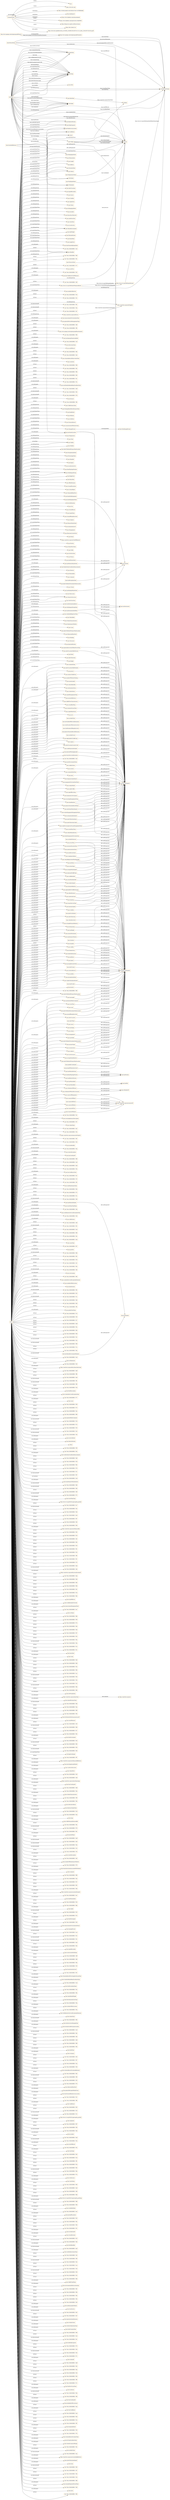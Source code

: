 digraph ar2dtool_diagram { 
rankdir=LR;
size="1501"
node [shape = rectangle, color="orange"]; "base:ParkingSpotState" "base:PlatoonState" "base:Length" "base:Address" "base:DurationValue" "base:Vehicle" "base:AlertCLocation" "base:SpeedPercentile" "base:Source" "base:Visibility" "base:SpeedUnit" "base:Status" "base:ParkingSpotPoint" "base:Accident" "base:HazardousMaterials" "base:AxleFlowValue" "base:StartPoint" "base:Acceleration" "base:VehicleEnvironment" "base:AxleWeight" "base:PlatoonPosition" "base:RoutePoint" "base:LengthUnit" "base:RelativePosition" "base:TrafficStatusValue" "http://www.w3.org/2006/time#TemporalEntity" "base:Identifier" "base:FloatingPointMetreDistanceValue" "base:Role" "base:RoadEntity" "base:Pollution" "base:BrakeCapacity" "base:EndPoint" "base:SituationRecord" "base:ConcentrationOfVehiclesValue" "base:Temperature" "base:Wind" "base:Validity" "base:Mobility" "base:AlertCMethod4PrimaryPointLocation" "base:PrecipitationDetail" "base:PercentageValue" "base:Humidity" "base:Impact" "base:AccelerationUnit" "base:RoadTopologyPosition" "base:MultilingualString" "base:HeightUnit" "base:BasicData" "base:OffsetDistance" "base:TemperatureValue" "base:GroupOfLocations" "base:CriticalObject" "base:VulnerableRoadUser" "base:RoadSideEquipment" "http://www.w3.org/2006/time#Instant" "http://www.opengis.net/ont/geosparql#Feature" "base:AxleSpacing" "base:Size" "base:OverallPeriod" "base:SpeedValue" "base:WindSpeedValue" "base:GroupOfPeopleInvolved" "base:Subjects" "base:RendezvousLocation" "base:PlatoonVehicleState" "base:AutomationLevel" "base:Management" "base:ElectronicControlUnit" "base:Period" "base:Confidence" "https://saref.etsi.org/core/UnitOfMeasure" "base:Position" "base:VehicleFlowValue" "base:Shape" "base:Width" "base:PressureValue" "base:PcuFlowValue" "base:Platoon" "base:DataValue" "https://saref.etsi.org/core/Property" "base:RoadSurfaceConditionMeasurements" "base:Itinerary" "base:PlatoonRole" "base:Comment" "base:AlertCMethod2SecondaryPointLocation" "base:NonManagedCause" "base:UrlLink" "base:ManagedCause" "base:Obstruction" "base:HeaderInformation" "base:DateTimeValue" "base:MultilingualStringValue" "base:VehicleRole" "https://saref.etsi.org/core/Device" "base:VehicleCharacteristics" "base:MaintenanceVehicles" "base:Cause" "base:AlertCMethod2PrimaryPointLocation" "base:ElaboratedDataFault" "http://www.opengis.net/ont/geosparql#Geometry" "base:Heading" "base:Movement" "base:AbsolutePosition" "base:Route" "base:AlertCDirection" "base:DeviceStatus" "base:Height" ; /*classes style*/
	"base:hasParkingVehicleState" -> "base:hasState" [ label = "rdfs:subPropertyOf" ];
	"base:hasDestinationEndPoint" -> "base:hasDestination" [ label = "rdfs:subPropertyOf" ];
	"base:presenceDurationTime" -> "owl:topDataProperty" [ label = "rdfs:subPropertyOf" ];
	"base:presenceDurationTime" -> "owl:topObjectProperty" [ label = "rdfs:subPropertyOf" ];
	"base:management" -> "owl:topObjectProperty" [ label = "rdfs:subPropertyOf" ];
	"base:hasParkingSpotState" -> "base:hasState" [ label = "rdfs:subPropertyOf" ];
	"base:hasWidth" -> "owl:topObjectProperty" [ label = "rdfs:subPropertyOf" ];
	"base:severity" -> "owl:topDataProperty" [ label = "rdfs:subPropertyOf" ];
	"base:commentDateTime" -> "owl:topDataProperty" [ label = "rdfs:subPropertyOf" ];
	"base:alertCMethod2SecondaryPointLocation" -> "owl:topObjectProperty" [ label = "rdfs:subPropertyOf" ];
	"base:entry" -> "owl:topDataProperty" [ label = "rdfs:subPropertyOf" ];
	"base:temporarySpeedLimit" -> "owl:topDataProperty" [ label = "rdfs:subPropertyOf" ];
	"base:equipmentOrSystemFaultType" -> "owl:topDataProperty" [ label = "rdfs:subPropertyOf" ];
	"base:vehicleModel" -> "owl:topDataProperty" [ label = "rdfs:subPropertyOf" ];
	"base:journeyOrigin" -> "owl:topObjectProperty" [ label = "rdfs:subPropertyOf" ];
	"base:alertCPoint" -> "owl:topObjectProperty" [ label = "rdfs:subPropertyOf" ];
	"base:concentration" -> "owl:topObjectProperty" [ label = "rdfs:subPropertyOf" ];
	"base:underTraffic" -> "owl:topDataProperty" [ label = "rdfs:subPropertyOf" ];
	"base:subjects" -> "owl:topObjectProperty" [ label = "rdfs:subPropertyOf" ];
	"base:signedRerouting" -> "owl:topDataProperty" [ label = "rdfs:subPropertyOf" ];
	"base:minimumCarOccupancy" -> "owl:topDataProperty" [ label = "rdfs:subPropertyOf" ];
	"base:hasRoadTopologyPosition" -> "base:hasPosition" [ label = "rdfs:subPropertyOf" ];
	"base:reroutingManagementType" -> "owl:topDataProperty" [ label = "rdfs:subPropertyOf" ];
	"base:distanceHeadway" -> "owl:topDataProperty" [ label = "rdfs:subPropertyOf" ];
	"base:distanceHeadway" -> "owl:topObjectProperty" [ label = "rdfs:subPropertyOf" ];
	"base:hasMovement" -> "owl:topObjectProperty" [ label = "rdfs:subPropertyOf" ];
	"base:hasVehicleRole" -> "base:hasRole" [ label = "rdfs:subPropertyOf" ];
	"base:averageTimeHeadway" -> "owl:topObjectProperty" [ label = "rdfs:subPropertyOf" ];
	"base:genericSituationRecordName" -> "owl:topDataProperty" [ label = "rdfs:subPropertyOf" ];
	"base:timeGap" -> "owl:topDataProperty" [ label = "rdfs:subPropertyOf" ];
	"base:timeGap" -> "owl:topObjectProperty" [ label = "rdfs:subPropertyOf" ];
	"base:alertCMethod2PrimaryPointLocation" -> "owl:topObjectProperty" [ label = "rdfs:subPropertyOf" ];
	"base:visibility" -> "owl:topObjectProperty" [ label = "rdfs:subPropertyOf" ];
	"base:alertCDirection" -> "owl:topObjectProperty" [ label = "rdfs:subPropertyOf" ];
	"base:hasPerceptionState" -> "base:hasState" [ label = "rdfs:subPropertyOf" ];
	"base:winterEquipmentManagementType" -> "owl:topDataProperty" [ label = "rdfs:subPropertyOf" ];
	"base:automaticallyInitiated" -> "owl:topDataProperty" [ label = "rdfs:subPropertyOf" ];
	"base:alertCDirectionSense" -> "owl:topDataProperty" [ label = "rdfs:subPropertyOf" ];
	"base:alertCDirectionCoded" -> "owl:topDataProperty" [ label = "rdfs:subPropertyOf" ];
	"base:roadOrCarriagewayOrLaneManagementType" -> "owl:topDataProperty" [ label = "rdfs:subPropertyOf" ];
	"base:distanceGap" -> "owl:topDataProperty" [ label = "rdfs:subPropertyOf" ];
	"base:distanceGap" -> "owl:topObjectProperty" [ label = "rdfs:subPropertyOf" ];
	"base:overallStartTime" -> "owl:topDataProperty" [ label = "rdfs:subPropertyOf" ];
	"base:vehicleManufacturer" -> "owl:topDataProperty" [ label = "rdfs:subPropertyOf" ];
	"base:averageDistanceHeadway" -> "owl:topObjectProperty" [ label = "rdfs:subPropertyOf" ];
	"base:accidentType" -> "owl:topDataProperty" [ label = "rdfs:subPropertyOf" ];
	"base:faultyEquipmentOrSystemType" -> "owl:topDataProperty" [ label = "rdfs:subPropertyOf" ];
	"base:hasRelativePosition" -> "base:hasPosition" [ label = "rdfs:subPropertyOf" ];
	"base:locationReference" -> "owl:topDataProperty" [ label = "rdfs:subPropertyOf" ];
	"base:locationReference" -> "owl:topObjectProperty" [ label = "rdfs:subPropertyOf" ];
	"base:locationReference" -> "base:pertinentLocation" [ label = "owl:equivalentProperty" ];
	"base:isMemberOfVehicleEnvironment" -> "base:isMemberOf" [ label = "rdfs:subPropertyOf" ];
	"base:lastUpdateOfDeviceInformation" -> "owl:topDataProperty" [ label = "rdfs:subPropertyOf" ];
	"base:operatorActionStatus" -> "owl:topDataProperty" [ label = "rdfs:subPropertyOf" ];
	"base:totalNumberOfVehiclesInvolved" -> "owl:topDataProperty" [ label = "rdfs:subPropertyOf" ];
	"base:hasHeight" -> "owl:topObjectProperty" [ label = "rdfs:subPropertyOf" ];
	"base:totalNumberOfPeopleInvolved" -> "owl:topDataProperty" [ label = "rdfs:subPropertyOf" ];
	"base:consistsOfUser" -> "https://saref.etsi.org/core/consistsOf" [ label = "rdfs:subPropertyOf" ];
	"base:lastDeviceCheck" -> "owl:topDataProperty" [ label = "rdfs:subPropertyOf" ];
	"base:journeyDestination" -> "owl:topObjectProperty" [ label = "rdfs:subPropertyOf" ];
	"base:complianceOption" -> "owl:topDataProperty" [ label = "rdfs:subPropertyOf" ];
	"base:maintenanceVehicles" -> "owl:topObjectProperty" [ label = "rdfs:subPropertyOf" ];
	"base:vehicleRegistrationPlateIdentifier" -> "owl:topDataProperty" [ label = "rdfs:subPropertyOf" ];
	"base:pointByCoordinates" -> "owl:topObjectProperty" [ label = "rdfs:subPropertyOf" ];
	"base:actionOrigin" -> "owl:topDataProperty" [ label = "rdfs:subPropertyOf" ];
	"base:groupOfVehiclesInvolved" -> "owl:topObjectProperty" [ label = "rdfs:subPropertyOf" ];
	"base:humidity" -> "owl:topObjectProperty" [ label = "rdfs:subPropertyOf" ];
	"base:hasPlatoonState" -> "base:hasState" [ label = "rdfs:subPropertyOf" ];
	"base:averageVehicleSpeed" -> "owl:topDataProperty" [ label = "rdfs:subPropertyOf" ];
	"base:abnormalTrafficType" -> "owl:topDataProperty" [ label = "rdfs:subPropertyOf" ];
	"base:consistsOfVehicle" -> "https://saref.etsi.org/core/consistsOf" [ label = "rdfs:subPropertyOf" ];
	"base:confidentiality" -> "owl:topDataProperty" [ label = "rdfs:subPropertyOf" ];
	"base:validity" -> "owl:topObjectProperty" [ label = "rdfs:subPropertyOf" ];
	"base:consistsOfEvent" -> "https://saref.etsi.org/core/consistsOf" [ label = "rdfs:subPropertyOf" ];
	"base:passageDurationTime" -> "owl:topDataProperty" [ label = "rdfs:subPropertyOf" ];
	"base:passageDurationTime" -> "owl:topObjectProperty" [ label = "rdfs:subPropertyOf" ];
	"base:actionPlanIdentifier" -> "owl:topDataProperty" [ label = "rdfs:subPropertyOf" ];
	"base:genericSituationRecordExtension" -> "owl:topDataProperty" [ label = "rdfs:subPropertyOf" ];
	"base:accidentCause" -> "owl:topDataProperty" [ label = "rdfs:subPropertyOf" ];
	"base:relativeSpeed" -> "owl:topDataProperty" [ label = "rdfs:subPropertyOf" ];
	"base:applicableForTrafficDirection" -> "owl:topDataProperty" [ label = "rdfs:subPropertyOf" ];
	"base:pointCoordinates" -> "owl:topObjectProperty" [ label = "rdfs:subPropertyOf" ];
	"base:temperature" -> "owl:topObjectProperty" [ label = "rdfs:subPropertyOf" ];
	"base:vehicleInvolved" -> "owl:topObjectProperty" [ label = "rdfs:subPropertyOf" ];
	"base:roadworksScale" -> "owl:topDataProperty" [ label = "rdfs:subPropertyOf" ];
	"base:headerInformation" -> "owl:topObjectProperty" [ label = "rdfs:subPropertyOf" ];
	"base:pollution" -> "owl:topObjectProperty" [ label = "rdfs:subPropertyOf" ];
	"base:impact" -> "owl:topObjectProperty" [ label = "rdfs:subPropertyOf" ];
	"base:transitServiceType" -> "owl:topDataProperty" [ label = "rdfs:subPropertyOf" ];
	"base:hasDestinationAddress" -> "base:hasDestination" [ label = "rdfs:subPropertyOf" ];
	"base:harmonicSpeed" -> "owl:topDataProperty" [ label = "rdfs:subPropertyOf" ];
	"base:scheduledDepartureTime" -> "owl:topDataProperty" [ label = "rdfs:subPropertyOf" ];
	"base:situationRecord" -> "owl:topObjectProperty" [ label = "rdfs:subPropertyOf" ];
	"base:generalInstructionToRoadUsersType" -> "owl:topDataProperty" [ label = "rdfs:subPropertyOf" ];
	"base:situation" -> "owl:topObjectProperty" [ label = "rdfs:subPropertyOf" ];
	"base:mobility" -> "owl:topObjectProperty" [ label = "rdfs:subPropertyOf" ];
	"base:precipitationDetail" -> "owl:topObjectProperty" [ label = "rdfs:subPropertyOf" ];
	"base:hasVehicleEnvironmentMember" -> "base:hasMember" [ label = "rdfs:subPropertyOf" ];
	"base:alertCLocationTableVersion" -> "owl:topDataProperty" [ label = "rdfs:subPropertyOf" ];
	"base:consistsOfEquipment" -> "https://saref.etsi.org/core/consistsOf" [ label = "rdfs:subPropertyOf" ];
	"base:validityTimeSpecification" -> "owl:topObjectProperty" [ label = "rdfs:subPropertyOf" ];
	"base:commentType" -> "owl:topDataProperty" [ label = "rdfs:subPropertyOf" ];
	"base:alertCLocationTableNumber" -> "owl:topDataProperty" [ label = "rdfs:subPropertyOf" ];
	"base:hasSize" -> "owl:topObjectProperty" [ label = "rdfs:subPropertyOf" ];
	"base:posList" -> "owl:topDataProperty" [ label = "rdfs:subPropertyOf" ];
	"base:alertCMethod4PrimaryPointLocation" -> "owl:topObjectProperty" [ label = "rdfs:subPropertyOf" ];
	"base:consistsOfObject" -> "https://saref.etsi.org/core/consistsOf" [ label = "rdfs:subPropertyOf" ];
	"base:relativeTrafficFlow" -> "owl:topDataProperty" [ label = "rdfs:subPropertyOf" ];
	"base:numberOfVehiclesWaiting" -> "owl:topDataProperty" [ label = "rdfs:subPropertyOf" ];
	"base:queueLength" -> "owl:topDataProperty" [ label = "rdfs:subPropertyOf" ];
	"base:hasLength" -> "owl:topObjectProperty" [ label = "rdfs:subPropertyOf" ];
	"base:vehicleIdentifier" -> "owl:topDataProperty" [ label = "rdfs:subPropertyOf" ];
	"base:alertCLinear" -> "owl:topObjectProperty" [ label = "rdfs:subPropertyOf" ];
	"base:timeHeadway" -> "owl:topDataProperty" [ label = "rdfs:subPropertyOf" ];
	"base:timeHeadway" -> "owl:topObjectProperty" [ label = "rdfs:subPropertyOf" ];
	"base:nonGeneralPublicComment" -> "owl:topObjectProperty" [ label = "rdfs:subPropertyOf" ];
	"base:informationStatus" -> "owl:topDataProperty" [ label = "rdfs:subPropertyOf" ];
	"base:individualVehicleSpeed" -> "owl:topDataProperty" [ label = "rdfs:subPropertyOf" ];
	"base:individualVehicleSpeed" -> "owl:topObjectProperty" [ label = "rdfs:subPropertyOf" ];
	"base:vehicleStatus" -> "owl:topDataProperty" [ label = "rdfs:subPropertyOf" ];
	"base:travelTime" -> "owl:topObjectProperty" [ label = "rdfs:subPropertyOf" ];
	"base:speedManagementType" -> "owl:topDataProperty" [ label = "rdfs:subPropertyOf" ];
	"base:wind" -> "owl:topObjectProperty" [ label = "rdfs:subPropertyOf" ];
	"base:journeyReference" -> "owl:topDataProperty" [ label = "rdfs:subPropertyOf" ];
	"base:alertCMethod4SecondaryPointLocation" -> "owl:topObjectProperty" [ label = "rdfs:subPropertyOf" ];
	"base:hasProvider" -> "owl:topObjectProperty" [ label = "rdfs:subPropertyOf" ];
	"base:groupOfPeopleInvolved" -> "owl:topObjectProperty" [ label = "rdfs:subPropertyOf" ];
	"base:trafficFlowCharacteristics" -> "owl:topDataProperty" [ label = "rdfs:subPropertyOf" ];
	"base:alertCLocation" -> "owl:topObjectProperty" [ label = "rdfs:subPropertyOf" ];
	"NULL" -> "2ee17e6a:183d026f805:-7fcc" [ label = "rdf:rest" ];
	"NULL" -> "base:Vehicle" [ label = "owl:allValuesFrom" ];
	"NULL" -> "base:reroutingItineraryDescription" [ label = "owl:onProperty" ];
	"NULL" -> "base:pertinentLocation" [ label = "owl:onProperty" ];
	"NULL" -> "2ee17e6a:183d026f805:-7f37" [ label = "rdf:rest" ];
	"NULL" -> "base:Validity" [ label = "owl:allValuesFrom" ];
	"NULL" -> "base:vehicleType" [ label = "owl:onProperty" ];
	"NULL" -> "2ee17e6a:183d026f805:-7ed1" [ label = "rdf:rest" ];
	"NULL" -> "2ee17e6a:183d026f805:-7f44" [ label = "rdf:rest" ];
	"NULL" -> "base:Length" [ label = "owl:someValuesFrom" ];
	"NULL" -> "https://saref.etsi.org/core/measuresProperty" [ label = "owl:onProperty" ];
	"NULL" -> "2ee17e6a:183d026f805:-7f05" [ label = "rdf:rest" ];
	"NULL" -> "base:AbsolutePosition" [ label = "owl:someValuesFrom" ];
	"NULL" -> "base:individualVehicleSpeed" [ label = "owl:onProperty" ];
	"NULL" -> "2ee17e6a:183d026f805:-7f40" [ label = "rdf:rest" ];
	"NULL" -> "base:hasIdentifier" [ label = "owl:onProperty" ];
	"NULL" -> "2ee17e6a:183d026f805:-7f4a" [ label = "owl:intersectionOf" ];
	"NULL" -> "base:statusDescription" [ label = "owl:onProperty" ];
	"NULL" -> "base:timeGap" [ label = "owl:onProperty" ];
	"NULL" -> "base:alertCMethod4SecondaryPointLocation" [ label = "owl:onProperty" ];
	"NULL" -> "base:HeaderInformation" [ label = "owl:allValuesFrom" ];
	"NULL" -> "base:hasCoordinateY" [ label = "owl:onProperty" ];
	"NULL" -> "2ee17e6a:183d026f805:-7fd9" [ label = "rdf:rest" ];
	"NULL" -> "2ee17e6a:183d026f805:-7eef" [ label = "rdf:rest" ];
	"NULL" -> "2ee17e6a:183d026f805:-7eeb" [ label = "rdf:rest" ];
	"NULL" -> "2ee17e6a:183d026f805:-7f5e" [ label = "rdf:rest" ];
	"NULL" -> "base:hasConfidenceValue" [ label = "owl:onProperty" ];
	"NULL" -> "2ee17e6a:183d026f805:-7fa7" [ label = "rdf:rest" ];
	"NULL" -> "2ee17e6a:183d026f805:-7f1f" [ label = "rdf:rest" ];
	"NULL" -> "base:RoadEntity" [ label = "owl:someValuesFrom" ];
	"NULL" -> "2ee17e6a:183d026f805:-7ff3" [ label = "rdf:rest" ];
	"NULL" -> "base:roadMaintenanceType" [ label = "owl:onProperty" ];
	"NULL" -> "base:alertCLocationTableNumber" [ label = "owl:onProperty" ];
	"NULL" -> "2ee17e6a:183d026f805:-7fb4" [ label = "rdf:rest" ];
	"NULL" -> "2ee17e6a:183d026f805:-7f7c" [ label = "rdf:rest" ];
	"NULL" -> "base:alertCLocationTableVersion" [ label = "owl:onProperty" ];
	"NULL" -> "2ee17e6a:183d026f805:-7fc1" [ label = "rdf:rest" ];
	"NULL" -> "2ee17e6a:183d026f805:-7f48" [ label = "owl:intersectionOf" ];
	"NULL" -> "base:travelTimeTrendType" [ label = "owl:onProperty" ];
	"NULL" -> "base:Height" [ label = "owl:someValuesFrom" ];
	"NULL" -> "2ee17e6a:183d026f805:-7efa" [ label = "owl:intersectionOf" ];
	"NULL" -> "base:RoadSideEquipment" [ label = "owl:someValuesFrom" ];
	"NULL" -> "base:ConcentrationOfVehiclesValue" [ label = "owl:allValuesFrom" ];
	"NULL" -> "base:roadOperatorServiceDisruptionType" [ label = "owl:onProperty" ];
	"NULL" -> "2ee17e6a:183d026f805:-7fc8" [ label = "owl:intersectionOf" ];
	"NULL" -> "base:operatorActionStatus" [ label = "owl:onProperty" ];
	"NULL" -> "base:trafficStatus" [ label = "owl:onProperty" ];
	"NULL" -> "base:isMemberOfVehicleEnvironment" [ label = "owl:onProperty" ];
	"NULL" -> "2ee17e6a:183d026f805:-7ef8" [ label = "rdf:rest" ];
	"NULL" -> "xsd:int" [ label = "owl:someValuesFrom" ];
	"NULL" -> "base:entry" [ label = "owl:onProperty" ];
	"NULL" -> "2ee17e6a:183d026f805:-7f02" [ label = "owl:intersectionOf" ];
	"NULL" -> "base:source" [ label = "owl:onProperty" ];
	"NULL" -> "base:precipitationDetail" [ label = "owl:onProperty" ];
	"NULL" -> "2ee17e6a:183d026f805:-7ec6" [ label = "rdf:rest" ];
	"NULL" -> "owl:real" [ label = "owl:someValuesFrom" ];
	"NULL" -> "2ee17e6a:183d026f805:-7f89" [ label = "rdf:rest" ];
	"NULL" -> "base:hasShape" [ label = "owl:onProperty" ];
	"NULL" -> "2ee17e6a:183d026f805:-7fec" [ label = "rdf:rest" ];
	"NULL" -> "2ee17e6a:183d026f805:-7ed3" [ label = "rdf:rest" ];
	"NULL" -> "base:causeType" [ label = "owl:onProperty" ];
	"NULL" -> "base:consistsOfVehicle" [ label = "owl:onProperty" ];
	"NULL" -> "2ee17e6a:183d026f805:-7f57" [ label = "rdf:rest" ];
	"NULL" -> "base:pcuFlow" [ label = "owl:onProperty" ];
	"NULL" -> "2ee17e6a:183d026f805:-7f66" [ label = "owl:intersectionOf" ];
	"NULL" -> "2ee17e6a:183d026f805:-7f92" [ label = "rdf:rest" ];
	"NULL" -> "2ee17e6a:183d026f805:-7f29" [ label = "owl:intersectionOf" ];
	"NULL" -> "base:AlertCDirection" [ label = "owl:allValuesFrom" ];
	"NULL" -> "owl:real" [ label = "owl:allValuesFrom" ];
	"NULL" -> "2ee17e6a:183d026f805:-7ef1" [ label = "rdf:rest" ];
	"NULL" -> "2ee17e6a:183d026f805:-7f64" [ label = "rdf:rest" ];
	"NULL" -> "2ee17e6a:183d026f805:-7fdf" [ label = "owl:intersectionOf" ];
	"NULL" -> "base:overallEndTime" [ label = "owl:onProperty" ];
	"NULL" -> "base:overrunning" [ label = "owl:onProperty" ];
	"NULL" -> "2ee17e6a:183d026f805:-7f60" [ label = "rdf:rest" ];
	"NULL" -> "base:roadsideServiceDisruptionExtension" [ label = "owl:onProperty" ];
	"NULL" -> "base:mobilityOfObstruction" [ label = "owl:onProperty" ];
	"NULL" -> "base:AxleWeight" [ label = "owl:allValuesFrom" ];
	"NULL" -> "base:faultSeverity" [ label = "owl:onProperty" ];
	"NULL" -> "base:vehicleRegistrationPlateIdentifier" [ label = "owl:onProperty" ];
	"NULL" -> "2ee17e6a:183d026f805:-7f9c" [ label = "owl:intersectionOf" ];
	"NULL" -> "2ee17e6a:183d026f805:-7f32" [ label = "rdf:rest" ];
	"NULL" -> "2ee17e6a:183d026f805:-7f1c" [ label = "owl:intersectionOf" ];
	"NULL" -> "base:nonGeneralPublicComment" [ label = "owl:onProperty" ];
	"NULL" -> "base:commentDateTime" [ label = "owl:onProperty" ];
	"NULL" -> "base:urlLink" [ label = "owl:onProperty" ];
	"NULL" -> "2ee17e6a:183d026f805:-7fe8" [ label = "rdf:rest" ];
	"NULL" -> "base:hasPlatoonPosition" [ label = "owl:onProperty" ];
	"NULL" -> "base:impact" [ label = "owl:onProperty" ];
	"NULL" -> "2ee17e6a:183d026f805:-7f00" [ label = "rdf:rest" ];
	"NULL" -> "2ee17e6a:183d026f805:-7ff5" [ label = "rdf:rest" ];
	"NULL" -> "base:transitServiceType" [ label = "owl:onProperty" ];
	"NULL" -> "base:publicEventType" [ label = "owl:onProperty" ];
	"NULL" -> "base:Wind" [ label = "owl:allValuesFrom" ];
	"NULL" -> "base:AxleFlowValue" [ label = "owl:allValuesFrom" ];
	"NULL" -> "base:PercentageValue" [ label = "owl:allValuesFrom" ];
	"NULL" -> "https://saref.etsi.org/core/Property" [ label = "owl:allValuesFrom" ];
	"NULL" -> "base:distanceGap" [ label = "owl:onProperty" ];
	"NULL" -> "2ee17e6a:183d026f805:-7f7e" [ label = "rdf:rest" ];
	"NULL" -> "2ee17e6a:183d026f805:-7f3f" [ label = "rdf:rest" ];
	"NULL" -> "2ee17e6a:183d026f805:-7fc7" [ label = "rdf:rest" ];
	"NULL" -> "base:averageTimeHeadway" [ label = "owl:onProperty" ];
	"NULL" -> "2ee17e6a:183d026f805:-7edd" [ label = "rdf:rest" ];
	"NULL" -> "base:MultilingualStringValue" [ label = "owl:allValuesFrom" ];
	"NULL" -> "base:ParkingSpotPoint" [ label = "owl:someValuesFrom" ];
	"NULL" -> "base:TrafficStatusValue" [ label = "owl:allValuesFrom" ];
	"NULL" -> "2ee17e6a:183d026f805:-7f4c" [ label = "rdf:rest" ];
	"NULL" -> "2ee17e6a:183d026f805:-7fd4" [ label = "rdf:rest" ];
	"NULL" -> "2ee17e6a:183d026f805:-7f0d" [ label = "rdf:rest" ];
	"NULL" -> "base:relativeSpeed" [ label = "rdf:first" ];
	"NULL" -> "base:Position" [ label = "owl:someValuesFrom" ];
	"NULL" -> "base:concentration" [ label = "owl:onProperty" ];
	"NULL" -> "base:averageVehicleSpeed" [ label = "rdf:first" ];
	"NULL" -> "2ee17e6a:183d026f805:-7fa2" [ label = "rdf:rest" ];
	"NULL" -> "base:reroutingManagementType" [ label = "owl:onProperty" ];
	"NULL" -> "2ee17e6a:183d026f805:-7f3a" [ label = "owl:intersectionOf" ];
	"NULL" -> "xsd:dateTimeStamp" [ label = "owl:allValuesFrom" ];
	"NULL" -> "2ee17e6a:183d026f805:-7f68" [ label = "owl:intersectionOf" ];
	"NULL" -> "2ee17e6a:183d026f805:-7f1a" [ label = "rdf:rest" ];
	"NULL" -> "base:applicableForTrafficDirection" [ label = "owl:onProperty" ];
	"NULL" -> "2ee17e6a:183d026f805:-7f6a" [ label = "rdf:rest" ];
	"NULL" -> "base:ManagedCause" [ label = "owl:allValuesFrom" ];
	"NULL" -> "base:hasPlatoonMember" [ label = "owl:onProperty" ];
	"NULL" -> "2ee17e6a:183d026f805:-7ecb" [ label = "owl:intersectionOf" ];
	"NULL" -> "base:srsDimension" [ label = "owl:onProperty" ];
	"NULL" -> "2ee17e6a:183d026f805:-7fc0" [ label = "rdf:rest" ];
	"NULL" -> "https://saref.etsi.org/saref4syst/hasSubSystem" [ label = "owl:onProperty" ];
	"NULL" -> "2ee17e6a:183d026f805:-7ed9" [ label = "rdf:rest" ];
	"NULL" -> "https://saref.etsi.org/core/Device" [ label = "owl:allValuesFrom" ];
	"NULL" -> "base:CriticalObject" [ label = "owl:someValuesFrom" ];
	"NULL" -> "2ee17e6a:183d026f805:-7ffb" [ label = "rdf:rest" ];
	"NULL" -> "2ee17e6a:183d026f805:-7ee6" [ label = "rdf:rest" ];
	"NULL" -> "base:abnormalTrafficType" [ label = "owl:onProperty" ];
	"NULL" -> "base:signedRerouting" [ label = "owl:onProperty" ];
	"NULL" -> "2ee17e6a:183d026f805:-7ffc" [ label = "owl:intersectionOf" ];
	"NULL" -> "2ee17e6a:183d026f805:-7ff0" [ label = "owl:intersectionOf" ];
	"NULL" -> "2ee17e6a:183d026f805:-7fcd" [ label = "rdf:rest" ];
	"NULL" -> "base:AlertCMethod4PrimaryPointLocation" [ label = "owl:allValuesFrom" ];
	"NULL" -> "base:DateTimeValue" [ label = "owl:allValuesFrom" ];
	"NULL" -> "base:faultDescription" [ label = "owl:onProperty" ];
	"NULL" -> "base:arrivalTime" [ label = "owl:onProperty" ];
	"NULL" -> "base:roadsideServiceDisruptionType" [ label = "owl:onProperty" ];
	"NULL" -> "2ee17e6a:183d026f805:-7f77" [ label = "rdf:rest" ];
	"NULL" -> "base:cause" [ label = "owl:onProperty" ];
	"NULL" -> "2ee17e6a:183d026f805:-7f38" [ label = "rdf:rest" ];
	"NULL" -> "2ee17e6a:183d026f805:-7f73" [ label = "rdf:rest" ];
	"NULL" -> "base:complianceOption" [ label = "owl:onProperty" ];
	"NULL" -> "2ee17e6a:183d026f805:-7fac" [ label = "rdf:rest" ];
	"NULL" -> "2ee17e6a:183d026f805:-7f80" [ label = "rdf:rest" ];
	"NULL" -> "base:HazardousMaterials" [ label = "owl:allValuesFrom" ];
	"NULL" -> "base:generalPublicComment" [ label = "owl:onProperty" ];
	"NULL" -> "2ee17e6a:183d026f805:-7f16" [ label = "owl:intersectionOf" ];
	"NULL" -> "2ee17e6a:183d026f805:-7f13" [ label = "rdf:rest" ];
	"NULL" -> "base:consistsOfObject" [ label = "owl:onProperty" ];
	"NULL" -> "base:presenceDurationTime" [ label = "owl:onProperty" ];
	"NULL" -> "base:MultilingualString" [ label = "owl:allValuesFrom" ];
	"NULL" -> "base:Identifier" [ label = "owl:someValuesFrom" ];
	"NULL" -> "base:StartPoint" [ label = "owl:someValuesFrom" ];
	"NULL" -> "base:BrakeCapacity" [ label = "owl:someValuesFrom" ];
	"NULL" -> "2ee17e6a:183d026f805:-7f20" [ label = "rdf:rest" ];
	"NULL" -> "base:headerInformation" [ label = "owl:onProperty" ];
	"NULL" -> "2ee17e6a:183d026f805:-7fa3" [ label = "owl:intersectionOf" ];
	"NULL" -> "2ee17e6a:183d026f805:-7faf" [ label = "owl:intersectionOf" ];
	"NULL" -> "base:vmsUnitFault" [ label = "owl:onProperty" ];
	"NULL" -> "xsd:string" [ label = "owl:someValuesFrom" ];
	"NULL" -> "base:detectsPosition" [ label = "owl:onProperty" ];
	"NULL" -> "base:automaticallyInitiated" [ label = "owl:onProperty" ];
	"NULL" -> "rdf:nil" [ label = "rdf:rest" ];
	"NULL" -> "2ee17e6a:183d026f805:-7f5f" [ label = "rdf:rest" ];
	"NULL" -> "2ee17e6a:183d026f805:-7fe3" [ label = "rdf:rest" ];
	"NULL" -> "base:roadSurfaceConditionMeasurements" [ label = "owl:onProperty" ];
	"NULL" -> "2ee17e6a:183d026f805:-7fa8" [ label = "rdf:rest" ];
	"NULL" -> "base:confidentiality" [ label = "owl:onProperty" ];
	"NULL" -> "base:alertCDirection" [ label = "owl:onProperty" ];
	"NULL" -> "2ee17e6a:183d026f805:-7f2d" [ label = "rdf:rest" ];
	"NULL" -> "2ee17e6a:183d026f805:-7fb5" [ label = "rdf:rest" ];
	"NULL" -> "base:hasRoadTopologyPosition" [ label = "owl:onProperty" ];
	"NULL" -> "2ee17e6a:183d026f805:-7f7d" [ label = "rdf:rest" ];
	"NULL" -> "base:RoadTopologyPosition" [ label = "owl:someValuesFrom" ];
	"NULL" -> "base:SpeedUnit" [ label = "owl:allValuesFrom" ];
	"NULL" -> "2ee17e6a:183d026f805:-7fc2" [ label = "rdf:rest" ];
	"NULL" -> "base:alertCMethod2PrimaryPointLocation" [ label = "owl:onProperty" ];
	"NULL" -> "2ee17e6a:183d026f805:-7f87" [ label = "owl:intersectionOf" ];
	"NULL" -> "base:hasHeight" [ label = "owl:onProperty" ];
	"NULL" -> "base:faultyEquipmentOrSystemType" [ label = "owl:onProperty" ];
	"NULL" -> "2ee17e6a:183d026f805:-7ec8" [ label = "owl:members" ];
	"NULL" -> "base:maintenanceVehicleActions" [ label = "owl:onProperty" ];
	"NULL" -> "2ee17e6a:183d026f805:-7fd6" [ label = "owl:intersectionOf" ];
	"NULL" -> "2ee17e6a:183d026f805:-7fe6" [ label = "owl:intersectionOf" ];
	"NULL" -> "base:hasDestinationEndPoint" [ label = "owl:onProperty" ];
	"NULL" -> "base:hasSize" [ label = "owl:onProperty" ];
	"NULL" -> "2ee17e6a:183d026f805:-7ef9" [ label = "rdf:rest" ];
	"NULL" -> "base:scheduledDepartureTime" [ label = "owl:onProperty" ];
	"NULL" -> "2ee17e6a:183d026f805:-7f72" [ label = "owl:intersectionOf" ];
	"NULL" -> "base:GroupOfLocations" [ label = "owl:allValuesFrom" ];
	"NULL" -> "base:travelTimeType" [ label = "owl:onProperty" ];
	"NULL" -> "http://www.w3.org/2003/01/geo/wgs84_pos#alt" [ label = "owl:onProperty" ];
	"NULL" -> "2ee17e6a:183d026f805:-7ec7" [ label = "rdf:rest" ];
	"NULL" -> "2ee17e6a:183d026f805:-7fce" [ label = "owl:intersectionOf" ];
	"NULL" -> "2ee17e6a:183d026f805:-7fed" [ label = "rdf:rest" ];
	"NULL" -> "2ee17e6a:183d026f805:-7ed4" [ label = "rdf:rest" ];
	"NULL" -> "base:vehicleManufacturer" [ label = "owl:onProperty" ];
	"NULL" -> "2ee17e6a:183d026f805:-7f97" [ label = "rdf:rest" ];
	"NULL" -> "base:AxleSpacing" [ label = "owl:allValuesFrom" ];
	"NULL" -> "2ee17e6a:183d026f805:-7fbf" [ label = "rdf:rest" ];
	"NULL" -> "2ee17e6a:183d026f805:-7f58" [ label = "rdf:rest" ];
	"NULL" -> "https://saref.etsi.org/core/isMeasuredIn" [ label = "owl:onProperty" ];
	"NULL" -> "2ee17e6a:183d026f805:-7f93" [ label = "rdf:rest" ];
	"NULL" -> "2ee17e6a:183d026f805:-7f19" [ label = "rdf:rest" ];
	"NULL" -> "base:hasLength" [ label = "owl:onProperty" ];
	"NULL" -> "2ee17e6a:183d026f805:-7ef2" [ label = "rdf:rest" ];
	"NULL" -> "base:alertCMethod2SecondaryPointLocation" [ label = "owl:onProperty" ];
	"NULL" -> "2ee17e6a:183d026f805:-7f65" [ label = "rdf:rest" ];
	"NULL" -> "2ee17e6a:183d026f805:-7f26" [ label = "rdf:rest" ];
	"NULL" -> "2ee17e6a:183d026f805:-7f61" [ label = "rdf:rest" ];
	"NULL" -> "base:timeHeadway" [ label = "owl:onProperty" ];
	"NULL" -> "2ee17e6a:183d026f805:-7f33" [ label = "rdf:rest" ];
	"NULL" -> "base:VehicleCharacteristics" [ label = "owl:allValuesFrom" ];
	"NULL" -> "2ee17e6a:183d026f805:-7ff6" [ label = "rdf:rest" ];
	"NULL" -> "2ee17e6a:183d026f805:-7f01" [ label = "rdf:rest" ];
	"NULL" -> "2ee17e6a:183d026f805:-7f7f" [ label = "rdf:rest" ];
	"NULL" -> "base:Itinerary" [ label = "owl:allValuesFrom" ];
	"NULL" -> "base:validity" [ label = "owl:onProperty" ];
	"NULL" -> "2ee17e6a:183d026f805:-7ede" [ label = "rdf:rest" ];
	"NULL" -> "2ee17e6a:183d026f805:-7efe" [ label = "owl:intersectionOf" ];
	"NULL" -> "https://saref.etsi.org/saref4syst/subSystemOf" [ label = "owl:onProperty" ];
	"NULL" -> "2ee17e6a:183d026f805:-7eda" [ label = "rdf:rest" ];
	"NULL" -> "base:Source" [ label = "owl:allValuesFrom" ];
	"NULL" -> "2ee17e6a:183d026f805:-7f4d" [ label = "rdf:rest" ];
	"NULL" -> "2ee17e6a:183d026f805:-7fd5" [ label = "rdf:rest" ];
	"NULL" -> "2ee17e6a:183d026f805:-7f9d" [ label = "rdf:rest" ];
	"NULL" -> "xsd:boolean" [ label = "owl:allValuesFrom" ];
	"NULL" -> "https://saref.etsi.org/core/UnitOfMeasure" [ label = "owl:someValuesFrom" ];
	"NULL" -> "base:situationVersionTime" [ label = "owl:onProperty" ];
	"NULL" -> "2ee17e6a:183d026f805:-7fe2" [ label = "rdf:rest" ];
	"NULL" -> "base:VulnerableRoadUser" [ label = "owl:someValuesFrom" ];
	"NULL" -> "base:Shape" [ label = "owl:someValuesFrom" ];
	"NULL" -> "2ee17e6a:183d026f805:-7f1b" [ label = "rdf:rest" ];
	"NULL" -> "base:groupOfPeopleInvolved" [ label = "owl:onProperty" ];
	"NULL" -> "base:HeaderInformation" [ label = "owl:someValuesFrom" ];
	"NULL" -> "2ee17e6a:183d026f805:-7fb0" [ label = "rdf:rest" ];
	"NULL" -> "base:typeOfDevice" [ label = "owl:onProperty" ];
	"NULL" -> "base:confidentialityOverride" [ label = "owl:onProperty" ];
	"NULL" -> "base:VehicleEnvironment" [ label = "owl:someValuesFrom" ];
	"NULL" -> "base:temporarySpeedLimit" [ label = "owl:onProperty" ];
	"NULL" -> "base:PrecipitationDetail" [ label = "owl:allValuesFrom" ];
	"NULL" -> "base:ParkingSpotState" [ label = "owl:onClass" ];
	"NULL" -> "base:alertCDirectionSense" [ label = "owl:onProperty" ];
	"NULL" -> "base:measurementEquipmentFault" [ label = "owl:onProperty" ];
	"NULL" -> "2ee17e6a:183d026f805:-7ee7" [ label = "rdf:rest" ];
	"NULL" -> "base:srsName" [ label = "owl:onProperty" ];
	"NULL" -> "2ee17e6a:183d026f805:-7fdb" [ label = "rdf:rest" ];
	"NULL" -> "2ee17e6a:183d026f805:-7f39" [ label = "rdf:rest" ];
	"NULL" -> "2ee17e6a:183d026f805:-7f74" [ label = "rdf:rest" ];
	"NULL" -> "base:vehicleModel" [ label = "owl:onProperty" ];
	"NULL" -> "base:subjects" [ label = "owl:onProperty" ];
	"NULL" -> "2ee17e6a:183d026f805:-7f46" [ label = "rdf:rest" ];
	"NULL" -> "2ee17e6a:183d026f805:-7fad" [ label = "rdf:rest" ];
	"NULL" -> "2ee17e6a:183d026f805:-7f07" [ label = "rdf:rest" ];
	"NULL" -> "base:ElectronicControlUnit" [ label = "owl:someValuesFrom" ];
	"NULL" -> "2ee17e6a:183d026f805:-7f53" [ label = "rdf:rest" ];
	"NULL" -> "base:posList" [ label = "owl:onProperty" ];
	"NULL" -> "2ee17e6a:183d026f805:-7fba" [ label = "rdf:rest" ];
	"NULL" -> "2ee17e6a:183d026f805:-7f8a" [ label = "owl:intersectionOf" ];
	"NULL" -> "2ee17e6a:183d026f805:-7f14" [ label = "rdf:rest" ];
	"NULL" -> "base:PlatoonRole" [ label = "owl:someValuesFrom" ];
	"NULL" -> "base:hasVehicleRole" [ label = "owl:onProperty" ];
	"NULL" -> "2ee17e6a:183d026f805:-7f21" [ label = "rdf:rest" ];
	"NULL" -> "base:alertCMethod4PrimaryPointLocation" [ label = "owl:onProperty" ];
	"NULL" -> "base:basicData" [ label = "owl:onProperty" ];
	"NULL" -> "base:hasDestinationAddress" [ label = "owl:onProperty" ];
	"NULL" -> "base:value" [ label = "owl:onProperty" ];
	"NULL" -> "base:actionOrigin" [ label = "owl:onProperty" ];
	"NULL" -> "2ee17e6a:183d026f805:-7fa9" [ label = "rdf:rest" ];
	"NULL" -> "base:underTraffic" [ label = "owl:onProperty" ];
	"NULL" -> "base:PlatoonVehicleState" [ label = "owl:someValuesFrom" ];
	"NULL" -> "2ee17e6a:183d026f805:-7f6d" [ label = "rdf:rest" ];
	"NULL" -> "2ee17e6a:183d026f805:-7f2e" [ label = "rdf:rest" ];
	"NULL" -> "2ee17e6a:183d026f805:-7fb6" [ label = "rdf:rest" ];
	"NULL" -> "2ee17e6a:183d026f805:-7ecc" [ label = "rdf:rest" ];
	"NULL" -> "base:Visibility" [ label = "owl:allValuesFrom" ];
	"NULL" -> "2ee17e6a:183d026f805:-7f56" [ label = "owl:intersectionOf" ];
	"NULL" -> "2ee17e6a:183d026f805:-7f3b" [ label = "rdf:rest" ];
	"NULL" -> "2ee17e6a:183d026f805:-7fc3" [ label = "rdf:rest" ];
	"NULL" -> "2ee17e6a:183d026f805:-7f6b" [ label = "owl:intersectionOf" ];
	"NULL" -> "base:generalInstructionToRoadUsersType" [ label = "owl:onProperty" ];
	"NULL" -> "2ee17e6a:183d026f805:-7f8b" [ label = "rdf:rest" ];
	"NULL" -> "base:urgentRoadworks" [ label = "owl:onProperty" ];
	"NULL" -> "base:Identifier" [ label = "owl:allValuesFrom" ];
	"NULL" -> "base:Humidity" [ label = "owl:allValuesFrom" ];
	"NULL" -> "base:noPrecipitation" [ label = "owl:onProperty" ];
	"NULL" -> "base:Confidence" [ label = "owl:someValuesFrom" ];
	"NULL" -> "base:AlertCMethod2SecondaryPointLocation" [ label = "owl:allValuesFrom" ];
	"NULL" -> "base:Width" [ label = "owl:someValuesFrom" ];
	"NULL" -> "base:AccelerationUnit" [ label = "owl:allValuesFrom" ];
	"NULL" -> "base:vehicleIdentifier" [ label = "owl:onProperty" ];
	"NULL" -> "https://saref.etsi.org/core/hasValue" [ label = "owl:onProperty" ];
	"NULL" -> "base:animalPresenceType" [ label = "owl:onProperty" ];
	"NULL" -> "2ee17e6a:183d026f805:-7feb" [ label = "owl:intersectionOf" ];
	"NULL" -> "base:relativeTrafficFlow" [ label = "owl:onProperty" ];
	"NULL" -> "2ee17e6a:183d026f805:-7fea" [ label = "rdf:rest" ];
	"NULL" -> "base:OffsetDistance" [ label = "owl:allValuesFrom" ];
	"NULL" -> "xsd:dateTime" [ label = "owl:allValuesFrom" ];
	"NULL" -> "2ee17e6a:183d026f805:-7f98" [ label = "rdf:rest" ];
	"NULL" -> "2ee17e6a:183d026f805:-7f94" [ label = "rdf:rest" ];
	"NULL" -> "base:visibility" [ label = "owl:onProperty" ];
	"NULL" -> "base:forVehiclesWithCharacteristicsOf" [ label = "owl:onProperty" ];
	"NULL" -> "base:areaOfInterest" [ label = "owl:onProperty" ];
	"NULL" -> "base:severity" [ label = "owl:onProperty" ];
	"NULL" -> "base:BasicData" [ label = "owl:allValuesFrom" ];
	"NULL" -> "2ee17e6a:183d026f805:-7ef3" [ label = "rdf:rest" ];
	"NULL" -> "2ee17e6a:183d026f805:-7fb8" [ label = "owl:intersectionOf" ];
	"NULL" -> "2ee17e6a:183d026f805:-7f27" [ label = "rdf:rest" ];
	"NULL" -> "2ee17e6a:183d026f805:-7f62" [ label = "rdf:rest" ];
	"NULL" -> "base:hasEnvironment" [ label = "owl:onProperty" ];
	"NULL" -> "2ee17e6a:183d026f805:-7f34" [ label = "rdf:rest" ];
	"NULL" -> "2ee17e6a:183d026f805:-7f85" [ label = "owl:intersectionOf" ];
	"NULL" -> "base:journeyDestination" [ label = "owl:onProperty" ];
	"NULL" -> "2ee17e6a:183d026f805:-7f30" [ label = "rdf:rest" ];
	"NULL" -> "2ee17e6a:183d026f805:-7fe9" [ label = "owl:intersectionOf" ];
	"NULL" -> "xsd:negativeInteger" [ label = "owl:someValuesFrom" ];
	"NULL" -> "2ee17e6a:183d026f805:-7ff7" [ label = "rdf:rest" ];
	"NULL" -> "https://saref.etsi.org/core/isMeasuredByDevice" [ label = "owl:onProperty" ];
	"NULL" -> "base:OverallPeriod" [ label = "owl:allValuesFrom" ];
	"NULL" -> "base:percentageLongVehicles" [ label = "owl:onProperty" ];
	"NULL" -> "base:HeightUnit" [ label = "owl:allValuesFrom" ];
	"NULL" -> "base:roadworksDuration" [ label = "owl:onProperty" ];
	"NULL" -> "base:vehicleFlow" [ label = "owl:onProperty" ];
	"NULL" -> "2ee17e6a:183d026f805:-7fc9" [ label = "rdf:rest" ];
	"NULL" -> "base:averageDistanceHeadway" [ label = "owl:onProperty" ];
	"NULL" -> "2ee17e6a:183d026f805:-7edf" [ label = "rdf:rest" ];
	"NULL" -> "base:EndPoint" [ label = "owl:someValuesFrom" ];
	"NULL" -> "base:Temperature" [ label = "owl:allValuesFrom" ];
	"NULL" -> "https://saref.etsi.org/core/hasTimestamp" [ label = "owl:onProperty" ];
	"NULL" -> "base:Pollution" [ label = "owl:allValuesFrom" ];
	"NULL" -> "base:AlertCMethod2PrimaryPointLocation" [ label = "owl:allValuesFrom" ];
	"NULL" -> "base:RoutePoint" [ label = "owl:someValuesFrom" ];
	"NULL" -> "base:hasCoordinateZ" [ label = "owl:onProperty" ];
	"NULL" -> "2ee17e6a:183d026f805:-7edb" [ label = "rdf:rest" ];
	"NULL" -> "2ee17e6a:183d026f805:-7f4e" [ label = "rdf:rest" ];
	"NULL" -> "base:vehicleCharacteristics" [ label = "owl:onProperty" ];
	"NULL" -> "2ee17e6a:183d026f805:-7f0f" [ label = "rdf:rest" ];
	"NULL" -> "2ee17e6a:183d026f805:-7f9e" [ label = "rdf:rest" ];
	"NULL" -> "base:alternativeRoute" [ label = "owl:onProperty" ];
	"NULL" -> "base:lastDeviceCheck" [ label = "owl:onProperty" ];
	"NULL" -> "base:faultLastUpdateTime" [ label = "owl:onProperty" ];
	"NULL" -> "2ee17e6a:183d026f805:-7f18" [ label = "owl:intersectionOf" ];
	"NULL" -> "2ee17e6a:183d026f805:-7fa4" [ label = "rdf:rest" ];
	"NULL" -> "base:lang" [ label = "owl:onProperty" ];
	"NULL" -> "base:trafficManuallyDirectedBy" [ label = "owl:onProperty" ];
	"NULL" -> "2ee17e6a:183d026f805:-7f6c" [ label = "rdf:rest" ];
	"NULL" -> "base:minimumCarOccupancy" [ label = "owl:onProperty" ];
	"NULL" -> "2ee17e6a:183d026f805:-7f76" [ label = "owl:intersectionOf" ];
	"NULL" -> "2ee17e6a:183d026f805:-7fb1" [ label = "rdf:rest" ];
	"NULL" -> "base:Impact" [ label = "owl:allValuesFrom" ];
	"NULL" -> "base:roadworksScale" [ label = "owl:onProperty" ];
	"NULL" -> "base:periodName" [ label = "owl:onProperty" ];
	"NULL" -> "2ee17e6a:183d026f805:-7ee8" [ label = "rdf:rest" ];
	"NULL" -> "2ee17e6a:183d026f805:-7ed5" [ label = "owl:intersectionOf" ];
	"NULL" -> "base:alertCLocation" [ label = "owl:onProperty" ];
	"NULL" -> "2ee17e6a:183d026f805:-7fee" [ label = "owl:intersectionOf" ];
	"NULL" -> "base:exitTime" [ label = "owl:onProperty" ];
	"NULL" -> "2ee17e6a:183d026f805:-7fc4" [ label = "owl:intersectionOf" ];
	"NULL" -> "base:averageVehicleSpeed" [ label = "owl:onProperty" ];
	"NULL" -> "2ee17e6a:183d026f805:-7fcf" [ label = "rdf:rest" ];
	"NULL" -> "base:causeDescription" [ label = "owl:onProperty" ];
	"NULL" -> "2ee17e6a:183d026f805:-7ef5" [ label = "rdf:rest" ];
	"NULL" -> "base:numberOfMaintenanceVehicles" [ label = "owl:onProperty" ];
	"NULL" -> "2ee17e6a:183d026f805:-7f79" [ label = "rdf:rest" ];
	"NULL" -> "base:hazardousGoodsAssociatedWithVehicle" [ label = "owl:onProperty" ];
	"NULL" -> "base:comment" [ label = "owl:onProperty" ];
	"NULL" -> "2ee17e6a:183d026f805:-7f86" [ label = "rdf:rest" ];
	"NULL" -> "base:alertCDirectionCoded" [ label = "owl:onProperty" ];
	"NULL" -> "2ee17e6a:183d026f805:-7fae" [ label = "rdf:rest" ];
	"NULL" -> "2ee17e6a:183d026f805:-7f47" [ label = "rdf:rest" ];
	"NULL" -> "2ee17e6a:183d026f805:-7f82" [ label = "rdf:rest" ];
	"NULL" -> "base:RoadSurfaceConditionMeasurements" [ label = "owl:allValuesFrom" ];
	"NULL" -> "2ee17e6a:183d026f805:-7f08" [ label = "rdf:rest" ];
	"NULL" -> "https://saref.etsi.org/core/controlsProperty" [ label = "owl:onProperty" ];
	"NULL" -> "2ee17e6a:183d026f805:-7ee1" [ label = "rdf:rest" ];
	"NULL" -> "base:hasPlatoonIndex" [ label = "owl:onProperty" ];
	"NULL" -> "2ee17e6a:183d026f805:-7f54" [ label = "rdf:rest" ];
	"NULL" -> "2ee17e6a:183d026f805:-7fbb" [ label = "rdf:rest" ];
	"NULL" -> "base:isMemberOfPlatoon" [ label = "owl:onProperty" ];
	"NULL" -> "base:depth" [ label = "owl:onProperty" ];
	"NULL" -> "2ee17e6a:183d026f805:-7f25" [ label = "owl:intersectionOf" ];
	"NULL" -> "2ee17e6a:183d026f805:-7f15" [ label = "rdf:rest" ];
	"NULL" -> "base:freeFlowSpeed" [ label = "owl:onProperty" ];
	"NULL" -> "2ee17e6a:183d026f805:-7f50" [ label = "rdf:rest" ];
	"NULL" -> "base:measurementOrCalculationPeriod" [ label = "owl:onProperty" ];
	"NULL" -> "base:managedCause" [ label = "owl:onProperty" ];
	"NULL" -> "base:mobility" [ label = "owl:onProperty" ];
	"NULL" -> "2ee17e6a:183d026f805:-7ece" [ label = "owl:intersectionOf" ];
	"NULL" -> "base:overallStartTime" [ label = "owl:onProperty" ];
	"NULL" -> "2ee17e6a:183d026f805:-7f22" [ label = "rdf:rest" ];
	"NULL" -> "base:exit" [ label = "owl:onProperty" ];
	"NULL" -> "2ee17e6a:183d026f805:-7f41" [ label = "owl:intersectionOf" ];
	"NULL" -> "2ee17e6a:183d026f805:-7ed2" [ label = "owl:intersectionOf" ];
	"NULL" -> "2ee17e6a:183d026f805:-7fe5" [ label = "rdf:rest" ];
	"NULL" -> "base:speedPercentile" [ label = "owl:onProperty" ];
	"NULL" -> "base:constructionWorkType" [ label = "owl:onProperty" ];
	"NULL" -> "2ee17e6a:183d026f805:-7eff" [ label = "rdf:rest" ];
	"NULL" -> "base:Vehicle" [ label = "owl:someValuesFrom" ];
	"NULL" -> "2ee17e6a:183d026f805:-7efb" [ label = "rdf:rest" ];
	"NULL" -> "2ee17e6a:183d026f805:-7f6e" [ label = "rdf:rest" ];
	"NULL" -> "2ee17e6a:183d026f805:-7f2f" [ label = "rdf:rest" ];
	"NULL" -> "base:hasAutomationLevel" [ label = "owl:onProperty" ];
	"NULL" -> "2ee17e6a:183d026f805:-7fb7" [ label = "rdf:rest" ];
	"NULL" -> "base:Obstruction" [ label = "owl:allValuesFrom" ];
	"NULL" -> "base:situationRecordFirstSupplierVersionTime" [ label = "owl:onProperty" ];
	"NULL" -> "base:weatherRelatedRoadConditionType" [ label = "owl:onProperty" ];
	"NULL" -> "2ee17e6a:183d026f805:-7ecd" [ label = "rdf:rest" ];
	"NULL" -> "base:applicableForTrafficType" [ label = "owl:onProperty" ];
	"NULL" -> "base:RelativePosition" [ label = "owl:someValuesFrom" ];
	"NULL" -> "base:hasDescriptionName" [ label = "owl:onProperty" ];
	"NULL" -> "2ee17e6a:183d026f805:-7f3c" [ label = "rdf:rest" ];
	"NULL" -> "base:Status" [ label = "owl:allValuesFrom" ];
	"NULL" -> "2ee17e6a:183d026f805:-7f8c" [ label = "rdf:rest" ];
	"NULL" -> "base:Acceleration" [ label = "owl:someValuesFrom" ];
	"NULL" -> "base:urgency" [ label = "owl:onProperty" ];
	"NULL" -> "base:specificAxleWeight" [ label = "owl:onProperty" ];
	"NULL" -> "base:Platoon" [ label = "owl:someValuesFrom" ];
	"NULL" -> "base:disturbanceActivityType" [ label = "owl:onProperty" ];
	"NULL" -> "2ee17e6a:183d026f805:-7f0a" [ label = "rdf:rest" ];
	"NULL" -> "base:numberOfObstructions" [ label = "owl:onProperty" ];
	"NULL" -> "2ee17e6a:183d026f805:-7f5a" [ label = "rdf:rest" ];
	"NULL" -> "base:roadOperatorServiceDisruptionExtension" [ label = "owl:onProperty" ];
	"NULL" -> "base:humidity" [ label = "owl:onProperty" ];
	"NULL" -> "base:SituationRecord" [ label = "owl:allValuesFrom" ];
	"NULL" -> "base:stationType" [ label = "owl:onProperty" ];
	"NULL" -> "xsd:integer" [ label = "owl:allValuesFrom" ];
	"NULL" -> "2ee17e6a:183d026f805:-7f06" [ label = "owl:intersectionOf" ];
	"NULL" -> "base:Route" [ label = "owl:someValuesFrom" ];
	"NULL" -> "base:infrastructureDamageType" [ label = "owl:onProperty" ];
	"NULL" -> "base:queueLength" [ label = "owl:onProperty" ];
	"NULL" -> "base:locationCodeForLinearLocation" [ label = "owl:onProperty" ];
	"NULL" -> "2ee17e6a:183d026f805:-7ec9" [ label = "rdf:rest" ];
	"NULL" -> "base:Period" [ label = "owl:allValuesFrom" ];
	"NULL" -> "2ee17e6a:183d026f805:-7fdc" [ label = "owl:intersectionOf" ];
	"NULL" -> "2ee17e6a:183d026f805:-7fef" [ label = "rdf:rest" ];
	"NULL" -> "base:pollution" [ label = "owl:onProperty" ];
	"NULL" -> "base:Cause" [ label = "owl:allValuesFrom" ];
	"NULL" -> "2ee17e6a:183d026f805:-7ed6" [ label = "rdf:rest" ];
	"NULL" -> "base:wind" [ label = "owl:onProperty" ];
	"NULL" -> "2ee17e6a:183d026f805:-7f99" [ label = "rdf:rest" ];
	"NULL" -> "base:Mobility" [ label = "owl:allValuesFrom" ];
	"NULL" -> "base:Subjects" [ label = "owl:allValuesFrom" ];
	"NULL" -> "2ee17e6a:183d026f805:-7f95" [ label = "rdf:rest" ];
	"NULL" -> "xsd:language" [ label = "owl:allValuesFrom" ];
	"NULL" -> "base:faultType" [ label = "owl:onProperty" ];
	"NULL" -> "base:occupancy" [ label = "owl:onProperty" ];
	"NULL" -> "2ee17e6a:183d026f805:-7ef4" [ label = "rdf:rest" ];
	"NULL" -> "base:Movement" [ label = "owl:someValuesFrom" ];
	"NULL" -> "2ee17e6a:183d026f805:-7f67" [ label = "rdf:rest" ];
	"NULL" -> "2ee17e6a:183d026f805:-7fca" [ label = "rdf:rest" ];
	"NULL" -> "2ee17e6a:183d026f805:-7f28" [ label = "rdf:rest" ];
	"NULL" -> "base:situationRecordCreationReference" [ label = "owl:onProperty" ];
	"NULL" -> "xsd:float" [ label = "owl:someValuesFrom" ];
	"NULL" -> "2ee17e6a:183d026f805:-7f63" [ label = "rdf:rest" ];
	"NULL" -> "base:consistsOfEquipment" [ label = "owl:onProperty" ];
	"NULL" -> "2ee17e6a:183d026f805:-7f9f" [ label = "owl:intersectionOf" ];
	"NULL" -> "2ee17e6a:183d026f805:-7f35" [ label = "rdf:rest" ];
	"NULL" -> "2ee17e6a:183d026f805:-7f70" [ label = "rdf:rest" ];
	"NULL" -> "base:elaboratedDataFault" [ label = "owl:onProperty" ];
	"NULL" -> "base:generalMessageToRoadUsers" [ label = "owl:onProperty" ];
	"NULL" -> "base:SpeedValue" [ label = "owl:allValuesFrom" ];
	"NULL" -> "base:hasEstimatedRendezvousLocation" [ label = "owl:onProperty" ];
	"NULL" -> "2ee17e6a:183d026f805:-7f42" [ label = "rdf:rest" ];
	"NULL" -> "base:passageDurationTime" [ label = "owl:onProperty" ];
	"NULL" -> "2ee17e6a:183d026f805:-7ff8" [ label = "rdf:rest" ];
	"NULL" -> "base:validPeriod" [ label = "owl:onProperty" ];
	"NULL" -> "2ee17e6a:183d026f805:-7f03" [ label = "rdf:rest" ];
	"NULL" -> "base:Validity" [ label = "owl:onClass" ];
	"NULL" -> "base:temperature" [ label = "owl:onProperty" ];
	"NULL" -> "base:situationRecord" [ label = "owl:onProperty" ];
	"NULL" -> "2ee17e6a:183d026f805:-7f10" [ label = "rdf:rest" ];
	"NULL" -> "2ee17e6a:183d026f805:-7f12" [ label = "owl:intersectionOf" ];
	"NULL" -> "base:offsetDistance" [ label = "owl:onProperty" ];
	"NULL" -> "http://www.w3.org/2003/01/geo/wgs84_pos#lat" [ label = "owl:onProperty" ];
	"NULL" -> "base:regularity" [ label = "owl:onProperty" ];
	"NULL" -> "2ee17e6a:183d026f805:-7fd7" [ label = "rdf:rest" ];
	"NULL" -> "2ee17e6a:183d026f805:-7f4f" [ label = "rdf:rest" ];
	"NULL" -> "2ee17e6a:183d026f805:-7fab" [ label = "owl:intersectionOf" ];
	"NULL" -> "base:management" [ label = "owl:onProperty" ];
	"NULL" -> "base:accident" [ label = "owl:onProperty" ];
	"NULL" -> "2ee17e6a:183d026f805:-7eed" [ label = "rdf:rest" ];
	"NULL" -> "base:Address" [ label = "owl:someValuesFrom" ];
	"NULL" -> "2ee17e6a:183d026f805:-7f3e" [ label = "owl:intersectionOf" ];
	"NULL" -> "base:startOfPeriod" [ label = "owl:onProperty" ];
	"NULL" -> "2ee17e6a:183d026f805:-7f5c" [ label = "rdf:rest" ];
	"NULL" -> "base:hasOrigin" [ label = "owl:onProperty" ];
	"NULL" -> "2ee17e6a:183d026f805:-7fa5" [ label = "rdf:rest" ];
	"NULL" -> "base:commentType" [ label = "owl:onProperty" ];
	"NULL" -> "2ee17e6a:183d026f805:-7f1d" [ label = "rdf:rest" ];
	"NULL" -> "base:hasPlatoonRole" [ label = "owl:onProperty" ];
	"NULL" -> "2ee17e6a:183d026f805:-7ff1" [ label = "rdf:rest" ];
	"NULL" -> "base:Comment" [ label = "owl:allValuesFrom" ];
	"NULL" -> "2ee17e6a:183d026f805:-7f2a" [ label = "rdf:rest" ];
	"NULL" -> "2ee17e6a:183d026f805:-7fb2" [ label = "rdf:rest" ];
	"NULL" -> "2ee17e6a:183d026f805:-7fbe" [ label = "owl:intersectionOf" ];
	"NULL" -> "2ee17e6a:183d026f805:-7f7a" [ label = "rdf:rest" ];
	"NULL" -> "base:restlessness" [ label = "owl:onProperty" ];
	"NULL" -> "base:vmsSetting" [ label = "owl:onProperty" ];
	"NULL" -> "2ee17e6a:183d026f805:-7fd0" [ label = "rdf:rest" ];
	"NULL" -> "base:VehicleRole" [ label = "owl:someValuesFrom" ];
	"NULL" -> "2ee17e6a:183d026f805:-7ee9" [ label = "rdf:rest" ];
	"NULL" -> "base:journeyReference" [ label = "owl:onProperty" ];
	"NULL" -> "2ee17e6a:183d026f805:-7ef6" [ label = "rdf:rest" ];
	"NULL" -> "2ee17e6a:183d026f805:-7fdd" [ label = "rdf:rest" ];
	"NULL" -> "base:hasMovement" [ label = "owl:onProperty" ];
	"NULL" -> "http://www.w3.org/2003/01/geo/wgs84_pos#long" [ label = "owl:onProperty" ];
	"NULL" -> "2ee17e6a:183d026f805:-7fd8" [ label = "owl:intersectionOf" ];
	"NULL" -> "2ee17e6a:183d026f805:-7f09" [ label = "rdf:rest" ];
	"NULL" -> "base:consistsOfUser" [ label = "owl:onProperty" ];
	"NULL" -> "base:availabilityRate" [ label = "owl:onProperty" ];
	"NULL" -> "2ee17e6a:183d026f805:-7ee2" [ label = "rdf:rest" ];
	"NULL" -> "base:groupOfLocations" [ label = "owl:onProperty" ];
	"NULL" -> "2ee17e6a:183d026f805:-7f55" [ label = "rdf:rest" ];
	"NULL" -> "2ee17e6a:183d026f805:-7fbc" [ label = "rdf:rest" ];
	"NULL" -> "2ee17e6a:183d026f805:-7f90" [ label = "rdf:rest" ];
	"NULL" -> "2ee17e6a:183d026f805:-7f51" [ label = "rdf:rest" ];
	"NULL" -> "base:AlertCLocation" [ label = "owl:allValuesFrom" ];
	"NULL" -> "base:trafficFlowCharacteristics" [ label = "owl:onProperty" ];
	"NULL" -> "base:isCollectionOf" [ label = "owl:onProperty" ];
	"NULL" -> "base:consistsOfEntity" [ label = "owl:onProperty" ];
	"NULL" -> "base:overallSeverity" [ label = "owl:onProperty" ];
	"NULL" -> "2ee17e6a:183d026f805:-7f23" [ label = "rdf:rest" ];
	"NULL" -> "2ee17e6a:183d026f805:-7fa6" [ label = "owl:intersectionOf" ];
	"NULL" -> "base:faultIdentifier" [ label = "owl:onProperty" ];
	"NULL" -> "base:hasWidth" [ label = "owl:onProperty" ];
	"NULL" -> "2ee17e6a:183d026f805:-7ee0" [ label = "owl:intersectionOf" ];
	"NULL" -> "base:roadsideAssistanceType" [ label = "owl:onProperty" ];
	"NULL" -> "2ee17e6a:183d026f805:-7efc" [ label = "rdf:rest" ];
	"NULL" -> "2ee17e6a:183d026f805:-7f6f" [ label = "rdf:rest" ];
	"NULL" -> "2ee17e6a:183d026f805:-7fe4" [ label = "owl:intersectionOf" ];
	"NULL" -> "base:validityTimeSpecification" [ label = "owl:onProperty" ];
	"NULL" -> "base:Size" [ label = "owl:someValuesFrom" ];
	"NULL" -> "2ee17e6a:183d026f805:-7eca" [ label = "rdf:rest" ];
	"NULL" -> "2ee17e6a:183d026f805:-7f3d" [ label = "rdf:rest" ];
	"NULL" -> "2ee17e6a:183d026f805:-7f59" [ label = "owl:intersectionOf" ];
	"NULL" -> "2ee17e6a:183d026f805:-7fc5" [ label = "rdf:rest" ];
	"NULL" -> "2ee17e6a:183d026f805:-7f8d" [ label = "rdf:rest" ];
	"NULL" -> "base:PlatoonState" [ label = "owl:someValuesFrom" ];
	"NULL" -> "base:trafficTrendType" [ label = "owl:onProperty" ];
	"NULL" -> "base:environmentalObstructionType" [ label = "owl:onProperty" ];
	"NULL" -> "2ee17e6a:183d026f805:-7fd2" [ label = "rdf:rest" ];
	"NULL" -> "base:PcuFlowValue" [ label = "owl:allValuesFrom" ];
	"NULL" -> "2ee17e6a:183d026f805:-7f0b" [ label = "rdf:rest" ];
	"NULL" -> "2ee17e6a:183d026f805:-7f9a" [ label = "rdf:rest" ];
	"NULL" -> "2ee17e6a:183d026f805:-7f5b" [ label = "rdf:rest" ];
	"NULL" -> "base:Heading" [ label = "owl:someValuesFrom" ];
	"NULL" -> "2ee17e6a:183d026f805:-7fa0" [ label = "rdf:rest" ];
	"NULL" -> "base:axleSpacingOnVehicle" [ label = "owl:onProperty" ];
	"NULL" -> "base:hasMaxSize" [ label = "owl:onProperty" ];
	"NULL" -> "base:hasPlatoonState" [ label = "owl:onProperty" ];
	"NULL" -> "base:UrlLink" [ label = "owl:allValuesFrom" ];
	"NULL" -> "base:hasParkingSpotState" [ label = "owl:onProperty" ];
	"NULL" -> "2ee17e6a:183d026f805:-7fb3" [ label = "owl:intersectionOf" ];
	"NULL" -> "2ee17e6a:183d026f805:-7ed7" [ label = "rdf:rest" ];
	"NULL" -> "base:hasParkingVehicleState" [ label = "owl:onProperty" ];
	"NULL" -> "base:operatorActionExtension" [ label = "owl:onProperty" ];
	"NULL" -> "base:vehicleColour" [ label = "owl:onProperty" ];
	"NULL" -> "base:authorityOperationType" [ label = "owl:onProperty" ];
	"NULL" -> "base:faultCreationTime" [ label = "owl:onProperty" ];
	"NULL" -> "2ee17e6a:183d026f805:-7f96" [ label = "rdf:rest" ];
	"NULL" -> "2ee17e6a:183d026f805:-7ee4" [ label = "rdf:rest" ];
	"NULL" -> "2ee17e6a:183d026f805:-7fe1" [ label = "owl:intersectionOf" ];
	"NULL" -> "base:hasRelativePosition" [ label = "owl:onProperty" ];
	"NULL" -> "base:vehicleStatus" [ label = "owl:onProperty" ];
	"NULL" -> "base:hasBrakeCapacity" [ label = "owl:onProperty" ];
	"NULL" -> "2ee17e6a:183d026f805:-7f75" [ label = "rdf:rest" ];
	"NULL" -> "base:informationStatus" [ label = "owl:onProperty" ];
	"NULL" -> "2ee17e6a:183d026f805:-7f36" [ label = "rdf:rest" ];
	"NULL" -> "2ee17e6a:183d026f805:-7f45" [ label = "owl:intersectionOf" ];
	"NULL" -> "http://www.w3.org/2006/time#TemporalEntity" [ label = "owl:someValuesFrom" ];
	"NULL" -> "2ee17e6a:183d026f805:-7f71" [ label = "rdf:rest" ];
	"NULL" -> "base:stationID" [ label = "owl:onProperty" ];
	"NULL" -> "2ee17e6a:183d026f805:-7ed0" [ label = "rdf:rest" ];
	"NULL" -> "2ee17e6a:183d026f805:-7f43" [ label = "rdf:rest" ];
	"NULL" -> "2ee17e6a:183d026f805:-7faa" [ label = "rdf:rest" ];
	"NULL" -> "2ee17e6a:183d026f805:-7fc6" [ label = "owl:intersectionOf" ];
	"NULL" -> "2ee17e6a:183d026f805:-7f04" [ label = "rdf:rest" ];
	"NULL" -> "2ee17e6a:183d026f805:-7ff9" [ label = "rdf:rest" ];
	"NULL" -> "base:hasPlatoonVehicleState" [ label = "owl:onProperty" ];
	"NULL" -> "base:winterEquipmentManagementType" [ label = "owl:onProperty" ];
	"NULL" -> "2ee17e6a:183d026f805:-7f11" [ label = "rdf:rest" ];
	"NULL" -> "xsd:dateTime" [ label = "owl:someValuesFrom" ];
	"NULL" -> "base:LengthUnit" [ label = "owl:allValuesFrom" ];
	"NULL" -> "base:freeFlowTravelTime" [ label = "owl:onProperty" ];
	"NULL" -> "base:hasRoute" [ label = "owl:onProperty" ];
	"NULL" -> "2ee17e6a:183d026f805:-7fda" [ label = "owl:intersectionOf" ];
	"NULL" -> "2ee17e6a:183d026f805:-7f8f" [ label = "rdf:rest" ];
	"NULL" -> "base:hasCoordinateX" [ label = "owl:onProperty" ];
	"NULL" -> "base:probabilityOfOccurrence" [ label = "owl:onProperty" ];
	"NULL" -> "2ee17e6a:183d026f805:-7eee" [ label = "rdf:rest" ];
	"NULL" -> "base:hasConfidence" [ label = "owl:onProperty" ];
	"NULL" -> "2ee17e6a:183d026f805:-7eea" [ label = "rdf:rest" ];
	"NULL" -> "2ee17e6a:183d026f805:-7f5d" [ label = "rdf:rest" ];
	"NULL" -> "2ee17e6a:183d026f805:-7f1e" [ label = "rdf:rest" ];
	"NULL" -> "base:SpeedPercentile" [ label = "owl:allValuesFrom" ];
	"NULL" -> "2ee17e6a:183d026f805:-7ff2" [ label = "rdf:rest" ];
	"NULL" -> "base:exceptionPeriod" [ label = "owl:onProperty" ];
	"NULL" -> "2ee17e6a:183d026f805:-7f2b" [ label = "rdf:rest" ];
	"NULL" -> "base:DurationValue" [ label = "owl:allValuesFrom" ];
	"NULL" -> "2ee17e6a:183d026f805:-7f7b" [ label = "rdf:rest" ];
	"NULL" -> "base:situationRecordCreationTime" [ label = "owl:onProperty" ];
	"NULL" -> "base:Management" [ label = "owl:allValuesFrom" ];
	"NULL" -> "base:drivingConditionType" [ label = "owl:onProperty" ];
	"NULL" -> "base:vehicleCountryOfOrigin" [ label = "owl:onProperty" ];
	"NULL" -> "2ee17e6a:183d026f805:-7fd1" [ label = "rdf:rest" ];
	"NULL" -> "base:mobilityType" [ label = "owl:onProperty" ];
	"NULL" -> "2ee17e6a:183d026f805:-7eec" [ label = "owl:intersectionOf" ];
	"NULL" -> "https://saref.etsi.org/core/isControlledByDevice" [ label = "owl:onProperty" ];
	"NULL" -> "base:VehicleFlowValue" [ label = "owl:allValuesFrom" ];
	"NULL" -> "base:alertCDirectionNamed" [ label = "owl:onProperty" ];
	"NULL" -> "base:numberOfVehiclesWaiting" [ label = "owl:onProperty" ];
	"NULL" -> "base:type" [ label = "owl:onProperty" ];
	"NULL" -> "2ee17e6a:183d026f805:-7fd3" [ label = "owl:intersectionOf" ];
	"NULL" -> "base:distanceHeadway" [ label = "owl:onProperty" ];
	"NULL" -> "base:harmonicSpeed" [ label = "rdf:first" ];
	"NULL" -> "2ee17e6a:183d026f805:-7ef7" [ label = "rdf:rest" ];
	"NULL" -> "base:actionPlanIdentifier" [ label = "owl:onProperty" ];
	"NULL" -> "2ee17e6a:183d026f805:-7fde" [ label = "rdf:rest" ];
	"NULL" -> "base:MultilingualString" [ label = "owl:someValuesFrom" ];
	"NULL" -> "xsd:string" [ label = "owl:allValuesFrom" ];
	"NULL" -> "base:alertCLocationCountryCode" [ label = "owl:onProperty" ];
	"NULL" -> "2ee17e6a:183d026f805:-7fcb" [ label = "owl:intersectionOf" ];
	"NULL" -> "2ee17e6a:183d026f805:-7f88" [ label = "rdf:rest" ];
	"NULL" -> "base:normallyExpectedTravelTime" [ label = "owl:onProperty" ];
	"NULL" -> "2ee17e6a:183d026f805:-7f49" [ label = "rdf:rest" ];
	"NULL" -> "base:alive" [ label = "owl:onProperty" ];
	"NULL" -> "2ee17e6a:183d026f805:-7f84" [ label = "rdf:rest" ];
	"NULL" -> "base:hasEstimatedJoiningTime" [ label = "owl:onProperty" ];
	"NULL" -> "base:roadOrJunctionNumber" [ label = "owl:onProperty" ];
	"NULL" -> "2ee17e6a:183d026f805:-7ee3" [ label = "rdf:rest" ];
	"NULL" -> "base:equipmentOrSystemFaultType" [ label = "owl:onProperty" ];
	"NULL" -> "2ee17e6a:183d026f805:-7fbd" [ label = "rdf:rest" ];
	"NULL" -> "2ee17e6a:183d026f805:-7f91" [ label = "rdf:rest" ];
	"NULL" -> "2ee17e6a:183d026f805:-7f17" [ label = "rdf:rest" ];
	"NULL" -> "base:axleFlow" [ label = "owl:onProperty" ];
	"NULL" -> "2ee17e6a:183d026f805:-7f52" [ label = "rdf:rest" ];
	"NULL" -> "base:hasConfidenceUnitOfMeasure" [ label = "owl:onProperty" ];
	"NULL" -> "2ee17e6a:183d026f805:-7ef0" [ label = "rdf:rest" ];
	"NULL" -> "base:maintenanceVehicles" [ label = "owl:onProperty" ];
	"NULL" -> "base:GroupOfPeopleInvolved" [ label = "owl:allValuesFrom" ];
	"NULL" -> "base:mobilityOfActivity" [ label = "owl:onProperty" ];
	"NULL" -> "2ee17e6a:183d026f805:-7f24" [ label = "rdf:rest" ];
	"NULL" -> "base:MaintenanceVehicles" [ label = "owl:allValuesFrom" ];
	"NULL" -> "base:travelTime" [ label = "owl:onProperty" ];
	"NULL" -> "2ee17e6a:183d026f805:-7f31" [ label = "rdf:rest" ];
	"NULL" -> "2ee17e6a:183d026f805:-7f81" [ label = "owl:intersectionOf" ];
	"NULL" -> "2ee17e6a:183d026f805:-7f0e" [ label = "owl:intersectionOf" ];
	"NULL" -> "2ee17e6a:183d026f805:-7fe7" [ label = "rdf:rest" ];
	"NULL" -> "base:placesAtWhichApplicable" [ label = "owl:onProperty" ];
	"NULL" -> "base:Accident" [ label = "owl:allValuesFrom" ];
	"NULL" -> "base:measurementOrCalculationTime" [ label = "owl:onProperty" ];
	"NULL" -> "base:generalNetworkManagementType" [ label = "owl:onProperty" ];
	"NULL" -> "base:RendezvousLocation" [ label = "owl:someValuesFrom" ];
	"NULL" -> "2ee17e6a:183d026f805:-7efd" [ label = "rdf:rest" ];
	"NULL" -> "2ee17e6a:183d026f805:-7ff4" [ label = "rdf:rest" ];
	"NULL" -> "http://www.opengis.net/ont/geosparql#hasGeometry" [ label = "owl:onProperty" ];
	"NULL" -> "2ee17e6a:183d026f805:-7fb9" [ label = "rdf:rest" ];
	"NULL" -> "base:hasOpeningTimeAvailability" [ label = "owl:onProperty" ];
	"NULL" -> "2ee17e6a:183d026f805:-7ecf" [ label = "rdf:rest" ];
	"NULL" -> "base:transitServiceInformation" [ label = "owl:onProperty" ];
	"NULL" -> "base:obstructionType" [ label = "owl:onProperty" ];
	"NULL" -> "base:endOfPeriod" [ label = "owl:onProperty" ];
	"NULL" -> "base:genericSituationRecordName" [ label = "owl:onProperty" ];
	"NULL" -> "2ee17e6a:183d026f805:-7f8e" [ label = "rdf:rest" ];
	"NULL" -> "2ee17e6a:183d026f805:-7edc" [ label = "rdf:rest" ];
	"NULL" -> "base:situationRecordObservationTime" [ label = "owl:onProperty" ];
	"NULL" -> "base:vmsFault" [ label = "owl:onProperty" ];
	"NULL" -> "base:VehicleEnvironment" [ label = "owl:allValuesFrom" ];
	"NULL" -> "2ee17e6a:183d026f805:-7f4b" [ label = "rdf:rest" ];
	"NULL" -> "base:ElaboratedDataFault" [ label = "owl:allValuesFrom" ];
	"NULL" -> "base:AutomationLevel" [ label = "owl:someValuesFrom" ];
	"NULL" -> "2ee17e6a:183d026f805:-7f0c" [ label = "rdf:rest" ];
	"NULL" -> "2ee17e6a:183d026f805:-7f9b" [ label = "rdf:rest" ];
	"NULL" -> "base:speedManagementType" [ label = "owl:onProperty" ];
	"NULL" -> "2ee17e6a:183d026f805:-7fe0" [ label = "rdf:rest" ];
	"NULL" -> "2ee17e6a:183d026f805:-7fa1" [ label = "rdf:rest" ];
	"NULL" -> "2ee17e6a:183d026f805:-7f2c" [ label = "owl:intersectionOf" ];
	"NULL" -> "base:nonWeatherRelatedRoadConditionType" [ label = "owl:onProperty" ];
	"NULL" -> "base:FloatingPointMetreDistanceValue" [ label = "owl:allValuesFrom" ];
	"NULL" -> "base:journeyOrigin" [ label = "owl:onProperty" ];
	"NULL" -> "2ee17e6a:183d026f805:-7ed8" [ label = "rdf:rest" ];
	"NULL" -> "base:PlatoonPosition" [ label = "owl:someValuesFrom" ];
	"NULL" -> "base:roadOrCarriagewayOrLaneManagementType" [ label = "owl:onProperty" ];
	"NULL" -> "2ee17e6a:183d026f805:-7f83" [ label = "owl:intersectionOf" ];
	"NULL" -> "base:validityStatus" [ label = "owl:onProperty" ];
	"NULL" -> "2ee17e6a:183d026f805:-7f78" [ label = "owl:intersectionOf" ];
	"NULL" -> "base:forecast" [ label = "owl:onProperty" ];
	"NULL" -> "2ee17e6a:183d026f805:-7ffa" [ label = "rdf:rest" ];
	"NULL" -> "2ee17e6a:183d026f805:-7ee5" [ label = "rdf:rest" ];
	"NULL" -> "base:poorEnvironmentType" [ label = "owl:onProperty" ];
	"NULL" -> "2ee17e6a:183d026f805:-7f69" [ label = "rdf:rest" ];
	"base:hasShape" -> "owl:topObjectProperty" [ label = "rdfs:subPropertyOf" ];
	"base:isMemberOfPlatoon" -> "base:isMemberOf" [ label = "rdfs:subPropertyOf" ];
	"base:consistsOfEntity" -> "https://saref.etsi.org/core/consistsOf" [ label = "rdfs:subPropertyOf" ];
	"base:exitTime" -> "owl:topDataProperty" [ label = "rdfs:subPropertyOf" ];
	"base:exitTime" -> "owl:topObjectProperty" [ label = "rdfs:subPropertyOf" ];
	"base:urgentRoadworks" -> "owl:topDataProperty" [ label = "rdfs:subPropertyOf" ];
	"base:urlLink" -> "owl:topObjectProperty" [ label = "rdfs:subPropertyOf" ];
	"base:applicableForTrafficType" -> "owl:topDataProperty" [ label = "rdfs:subPropertyOf" ];
	"base:hasPlatoonRole" -> "base:hasRole" [ label = "rdfs:subPropertyOf" ];
	"base:offsetDistance" -> "owl:topDataProperty" [ label = "rdfs:subPropertyOf" ];
	"base:offsetDistance" -> "owl:topObjectProperty" [ label = "rdfs:subPropertyOf" ];
	"base:accidentExtension" -> "owl:topDataProperty" [ label = "rdfs:subPropertyOf" ];
	"base:ManagedCause" -> "base:NonManagedCause" [ label = "owl:disjointWith" ];
	"base:roadOrJunctionNumber" -> "owl:topDataProperty" [ label = "rdfs:subPropertyOf" ];
	"base:arrivalTime" -> "owl:topDataProperty" [ label = "rdfs:subPropertyOf" ];
	"base:arrivalTime" -> "owl:topObjectProperty" [ label = "rdfs:subPropertyOf" ];
	"https://saref.etsi.org/core/hasValue" -> "https://saref.etsi.org/core" [ label = "rdfs:comment" ];
	"base:hasPlatoonMember" -> "base:hasMember" [ label = "rdfs:subPropertyOf" ];
	"base:pertinentLocation" -> "owl:topDataProperty" [ label = "rdfs:subPropertyOf" ];
	"base:pertinentLocation" -> "owl:topObjectProperty" [ label = "rdfs:subPropertyOf" ];
	"base:source" -> "owl:topObjectProperty" [ label = "rdfs:subPropertyOf" ];
	"base:urgency" -> "owl:topDataProperty" [ label = "rdfs:subPropertyOf" ];
	"base:alertCLocationCountryCode" -> "owl:topDataProperty" [ label = "rdfs:subPropertyOf" ];
	"http://www.opengis.net/ont/geosparql#Feature" -> "http://www.opengis.net/ont/geosparql#Geometry" [ label = "owl:disjointWith" ];
	"base:placesAtWhichApplicable" -> "owl:topDataProperty" [ label = "rdfs:subPropertyOf" ];
	"base:validityStatus" -> "owl:topDataProperty" [ label = "rdfs:subPropertyOf" ];
	"FrontierProject:" -> "base:" [ label = ":source" ];
	"FrontierProject:" -> "https://www.etsi.org/" [ label = ":source" ];
	"FrontierProject:" -> "https://scholar.google.com/citations?user=coCDIj8AAAAJ" [ label = ":contributor" ];
	"FrontierProject:" -> "http://netellany.fr/" [ label = ":contributor" ];
	"FrontierProject:" -> "https://www.linkedin.com/in/lauradaniele" [ label = ":contributor" ];
	"FrontierProject:" -> "https://www.linkedin.com/in/pol-torres-46a83863/" [ label = ":creator" ];
	"FrontierProject:" -> "FrontierProject:" [ label = "owl:versionIRI" ];
	"FrontierProject:" -> "https://forge.etsi.org/etsi-software-license" [ label = ":license" ];
	"FrontierProject:" -> "https://docs.datex2.eu/" [ label = ":source" ];
	"FrontierProject:" -> "https://www.etsi.org/deliver/etsi_ts/103400_103499/10341007/01.01.01_60/ts_10341007v010101p.pdf" [ label = "rdfs:seeAlso" ];
	"base:transitServiceInformation" -> "owl:topDataProperty" [ label = "rdfs:subPropertyOf" ];
	"base:overallEndTime" -> "owl:topDataProperty" [ label = "rdfs:subPropertyOf" ];
	"base:exit" -> "owl:topDataProperty" [ label = "rdfs:subPropertyOf" ];
	"base:situationVersionTime" -> "owl:topDataProperty" [ label = "rdfs:subPropertyOf" ];
	"base:hasPlatoonPosition" -> "base:hasPosition" [ label = "rdfs:subPropertyOf" ];
	"base:hasPlatoonVehicleState" -> "base:hasState" [ label = "rdfs:subPropertyOf" ];
	"base:DeviceStatus" -> "owl:real" [ label = "base:restlessness" ];
	"owl:Thing" -> "base:RendezvousLocation" [ label = "base:hasEstimatedRendezvousLocation" ];
	"http://www.w3.org/2006/time#TemporalEntity" -> "http://www.w3.org/2006/time#Instant" [ label = "http://www.w3.org/2006/time#hasEnd" ];
	"owl:Thing" -> "base:Identifier" [ label = "base:hasIdentifier" ];
	"http://www.opengis.net/ont/geosparql#Feature" -> "http://www.opengis.net/ont/geosparql#Geometry" [ label = "http://www.opengis.net/ont/geosparql#hasGeometry" ];
	"owl:Thing" -> "xsd:integer" [ label = "base:alertCLocationTableNumber" ];
	"owl:Thing" -> "base:Confidence" [ label = "base:hasConfidence" ];
	"owl:Thing" -> "xsd:dateTimeStamp" [ label = "base:startOfPeriod" ];
	"http://www.w3.org/2006/time#TemporalEntity" -> "http://www.w3.org/2006/time#Instant" [ label = "http://www.w3.org/2006/time#hasBeginning" ];
	"owl:Thing" -> "xsd:string" [ label = "base:version" ];
	"owl:Thing" -> "xsd:string" [ label = "base:alertCDirectionSense" ];
	"https://saref.etsi.org/core/Device" -> "https://saref.etsi.org/core/Property" [ label = "https://saref.etsi.org/core/measuresProperty" ];
	"base:PressureValue" -> "owl:real" [ label = "base:pressure" ];
	"owl:Thing" -> "base:RelativePosition" [ label = "base:hasPosition" ];
	"owl:Thing" -> "xsd:language" [ label = "base:lang" ];
	"http://www.w3.org/2006/time#Instant" -> "xsd:dateTimeStamp" [ label = "http://www.w3.org/2006/time#inXSDDateTimeStamp" ];
	"owl:Thing" -> "xsd:dateTimeStamp" [ label = "base:overallStartTime" ];
	"owl:Thing" -> "xsd:integer" [ label = "base:stationType" ];
	"base:DeviceStatus" -> "xsd:dateTimeStamp" [ label = "base:timeValue" ];
	"owl:Thing" -> "base:DataValue" [ label = "base:hasDataOf" ];
	"owl:Thing" -> "owl:real" [ label = "base:availabilityRate" ];
	"base:DeviceStatus" -> "xsd:dateTimeStamp" [ label = "base:devicePublication" ];
	"owl:Thing" -> "xsd:dateTime" [ label = "base:commentDateTime" ];
	"owl:Thing" -> "xsd:integer" [ label = "base:faultDescription" ];
	"owl:Thing" -> "xsd:boolean" [ label = "base:overrunning" ];
	"owl:Thing" -> "owl:real" [ label = "base:alertCLocationTableVersion" ];
	"base:Shape" -> "owl:real" [ label = "base:absoluteSpeed" ];
	"base:DataValue" -> "xsd:float" [ label = "https://saref.etsi.org/core/hasValue" ];
	"owl:Thing" -> "xsd:string" [ label = "base:alertCDirectionCoded" ];
	"owl:Thing" -> "xsd:integer" [ label = "base:srsDimension" ];
	"owl:Thing" -> "base:Role" [ label = "base:hasRole" ];
	"base:WindSpeedValue" -> "owl:real" [ label = "base:windSpeed" ];
	"base:Shape" -> "owl:real" [ label = "base:relativeSpeed" ];
	"owl:Thing" -> "xsd:int" [ label = "base:hasPlatoonIndex" ];
	"owl:Thing" -> "owl:real" [ label = "base:offsetDistance" ];
	"base:TemperatureValue" -> "owl:real" [ label = "base:temperature" ];
	"base:Shape" -> "owl:real" [ label = "base:averageVehicleSpeed" ];
	"owl:Thing" -> "xsd:string" [ label = "base:srsName" ];
	"owl:Thing" -> "xsd:string" [ label = "base:type" ];
	"owl:Thing" -> "xsd:string" [ label = "base:confidentialityOverride" ];
	"owl:Thing" -> "xsd:integer" [ label = "base:regularity" ];
	"owl:Thing" -> "xsd:dateTimeStamp" [ label = "base:dateTime" ];
	"owl:Thing" -> "xsd:dateTime" [ label = "base:hasEstimatedJoiningTime" ];
	"owl:Thing" -> "xsd:string" [ label = "base:commentType" ];
	"owl:Thing" -> "xsd:string" [ label = "base:alertCLocationCountryCode" ];
	"owl:Thing" -> "xsd:dateTimeStamp" [ label = "base:endOfPeriod" ];
	"owl:Thing" -> "xsd:dateTimeStamp" [ label = "base:overallEndTime" ];
	"owl:Thing" -> "xsd:string" [ label = "base:periodName" ];
	"owl:Thing" -> "base:BrakeCapacity" [ label = "base:hasBrakeCapacity" ];
	"owl:Thing" -> "xsd:string" [ label = "base:value" ];
	"base:Shape" -> "owl:real" [ label = "base:harmonicSpeed" ];
	"owl:Thing" -> "xsd:string" [ label = "base:faultType" ];
	"base:DeviceStatus" -> "xsd:dateTimeStamp" [ label = "base:lastUpdateOfDeviceInformation" ];
	"base:DeviceStatus" -> "xsd:dateTime" [ label = "base:lastDeviceCheck" ];

}
